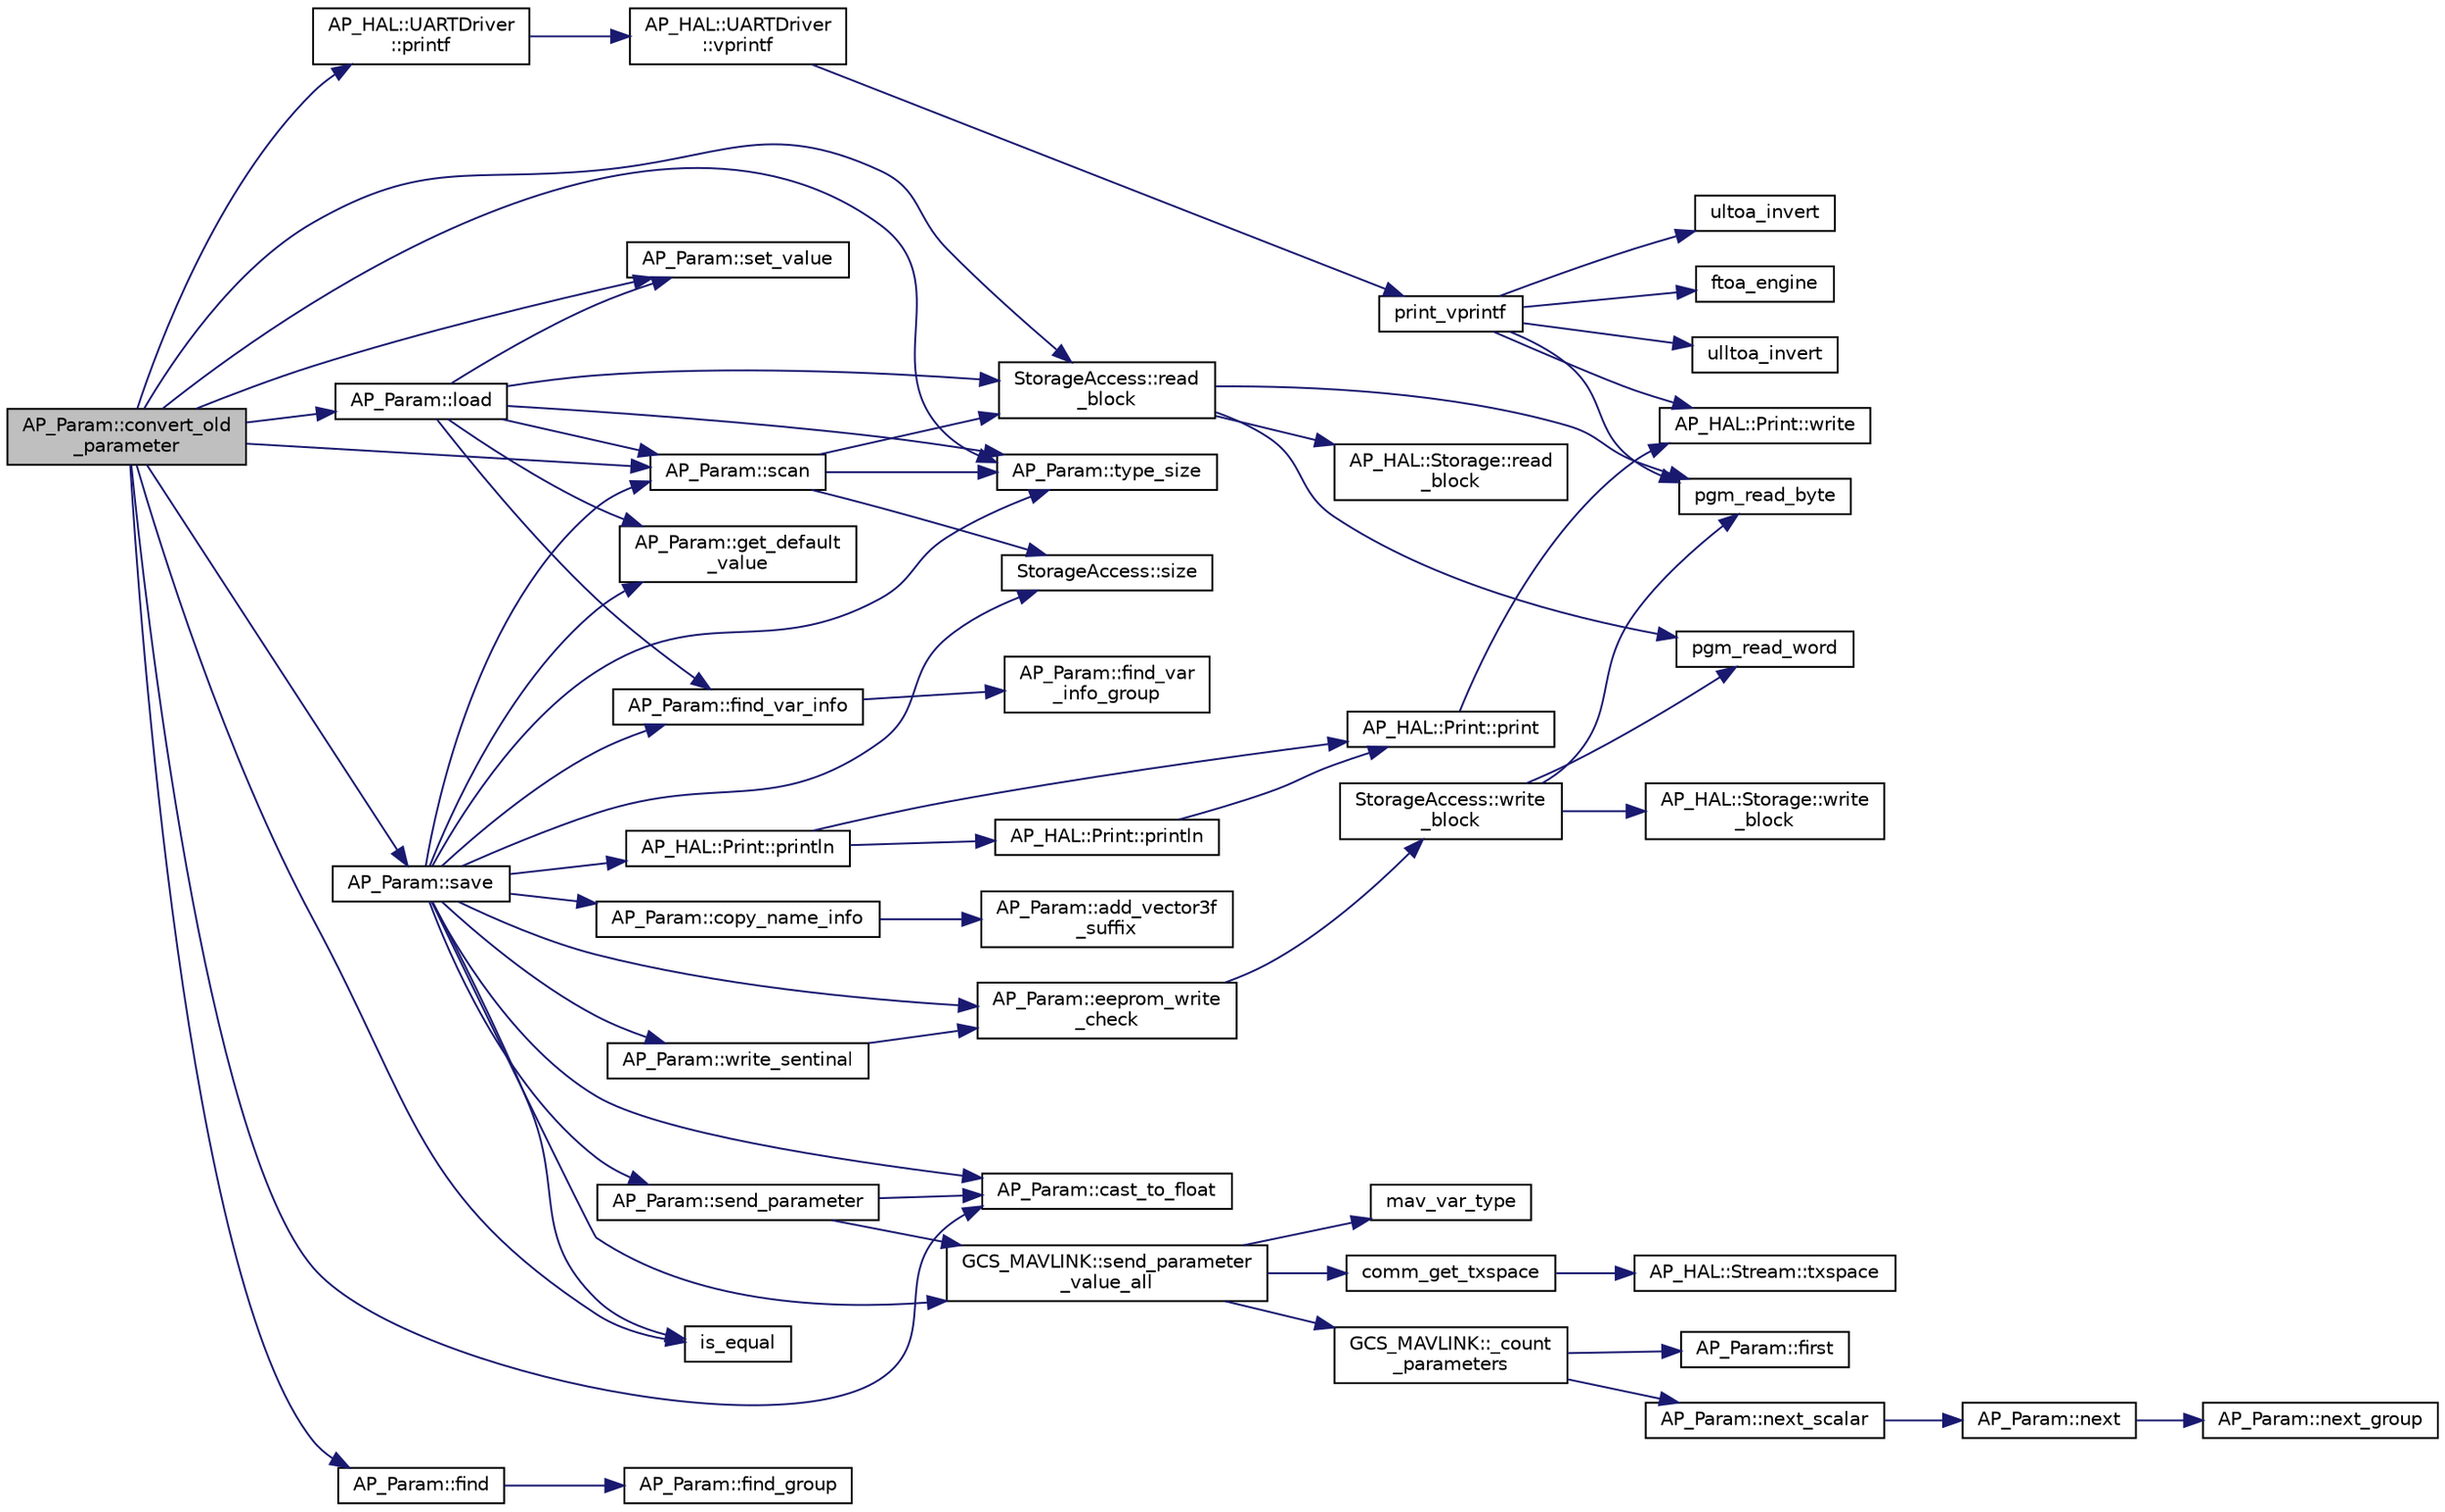 digraph "AP_Param::convert_old_parameter"
{
 // INTERACTIVE_SVG=YES
  edge [fontname="Helvetica",fontsize="10",labelfontname="Helvetica",labelfontsize="10"];
  node [fontname="Helvetica",fontsize="10",shape=record];
  rankdir="LR";
  Node1 [label="AP_Param::convert_old\l_parameter",height=0.2,width=0.4,color="black", fillcolor="grey75", style="filled", fontcolor="black"];
  Node1 -> Node2 [color="midnightblue",fontsize="10",style="solid",fontname="Helvetica"];
  Node2 [label="AP_Param::scan",height=0.2,width=0.4,color="black", fillcolor="white", style="filled",URL="$classAP__Param.html#aa416fb587f072ed8d8039168d122ecb4"];
  Node2 -> Node3 [color="midnightblue",fontsize="10",style="solid",fontname="Helvetica"];
  Node3 [label="StorageAccess::size",height=0.2,width=0.4,color="black", fillcolor="white", style="filled",URL="$classStorageAccess.html#a82088aa568b13d18acc9e41a01fd1f19"];
  Node2 -> Node4 [color="midnightblue",fontsize="10",style="solid",fontname="Helvetica"];
  Node4 [label="StorageAccess::read\l_block",height=0.2,width=0.4,color="black", fillcolor="white", style="filled",URL="$classStorageAccess.html#ab2a8575d541549a15645edc360fdaa91"];
  Node4 -> Node5 [color="midnightblue",fontsize="10",style="solid",fontname="Helvetica"];
  Node5 [label="pgm_read_word",height=0.2,width=0.4,color="black", fillcolor="white", style="filled",URL="$AP__Progmem_8h.html#a9fc333349fa71fdc21a2d5152c5e23a2"];
  Node4 -> Node6 [color="midnightblue",fontsize="10",style="solid",fontname="Helvetica"];
  Node6 [label="pgm_read_byte",height=0.2,width=0.4,color="black", fillcolor="white", style="filled",URL="$AP__Progmem_8h.html#a1514e0408e036062b4af844baaf567da"];
  Node4 -> Node7 [color="midnightblue",fontsize="10",style="solid",fontname="Helvetica"];
  Node7 [label="AP_HAL::Storage::read\l_block",height=0.2,width=0.4,color="black", fillcolor="white", style="filled",URL="$classAP__HAL_1_1Storage.html#a1c3b1e80b0bec7d4bacd3ecbefb3b3f3"];
  Node2 -> Node8 [color="midnightblue",fontsize="10",style="solid",fontname="Helvetica"];
  Node8 [label="AP_Param::type_size",height=0.2,width=0.4,color="black", fillcolor="white", style="filled",URL="$classAP__Param.html#a2e66d023b56a62888747cbfaaef729d9"];
  Node1 -> Node8 [color="midnightblue",fontsize="10",style="solid",fontname="Helvetica"];
  Node1 -> Node4 [color="midnightblue",fontsize="10",style="solid",fontname="Helvetica"];
  Node1 -> Node9 [color="midnightblue",fontsize="10",style="solid",fontname="Helvetica"];
  Node9 [label="AP_Param::find",height=0.2,width=0.4,color="black", fillcolor="white", style="filled",URL="$classAP__Param.html#a3e646a4ec73842265e47d9ccfe0ced9d"];
  Node9 -> Node10 [color="midnightblue",fontsize="10",style="solid",fontname="Helvetica"];
  Node10 [label="AP_Param::find_group",height=0.2,width=0.4,color="black", fillcolor="white", style="filled",URL="$classAP__Param.html#a6849f590567b7e1a475fdca7251d7581"];
  Node1 -> Node11 [color="midnightblue",fontsize="10",style="solid",fontname="Helvetica"];
  Node11 [label="AP_HAL::UARTDriver\l::printf",height=0.2,width=0.4,color="black", fillcolor="white", style="filled",URL="$classAP__HAL_1_1UARTDriver.html#a65c7824b8877f7a2f79365c8ffae8f56"];
  Node11 -> Node12 [color="midnightblue",fontsize="10",style="solid",fontname="Helvetica"];
  Node12 [label="AP_HAL::UARTDriver\l::vprintf",height=0.2,width=0.4,color="black", fillcolor="white", style="filled",URL="$classAP__HAL_1_1UARTDriver.html#aa8abfb6d6641299472c29ac1edde559f"];
  Node12 -> Node13 [color="midnightblue",fontsize="10",style="solid",fontname="Helvetica"];
  Node13 [label="print_vprintf",height=0.2,width=0.4,color="black", fillcolor="white", style="filled",URL="$print__vprintf_8cpp.html#a473b9349f4b086b552a21eb8fe057016"];
  Node13 -> Node14 [color="midnightblue",fontsize="10",style="solid",fontname="Helvetica"];
  Node14 [label="AP_HAL::Print::write",height=0.2,width=0.4,color="black", fillcolor="white", style="filled",URL="$classAP__HAL_1_1Print.html#acc65391952a43334f8f5c9bef341f501"];
  Node13 -> Node15 [color="midnightblue",fontsize="10",style="solid",fontname="Helvetica"];
  Node15 [label="ftoa_engine",height=0.2,width=0.4,color="black", fillcolor="white", style="filled",URL="$ftoa__engine_8cpp.html#a1c28234da8f20b43c85890d4bb452947"];
  Node13 -> Node6 [color="midnightblue",fontsize="10",style="solid",fontname="Helvetica"];
  Node13 -> Node16 [color="midnightblue",fontsize="10",style="solid",fontname="Helvetica"];
  Node16 [label="ulltoa_invert",height=0.2,width=0.4,color="black", fillcolor="white", style="filled",URL="$utoa__invert_8cpp.html#a34926f552460b47c414ec4d83b32815c"];
  Node13 -> Node17 [color="midnightblue",fontsize="10",style="solid",fontname="Helvetica"];
  Node17 [label="ultoa_invert",height=0.2,width=0.4,color="black", fillcolor="white", style="filled",URL="$utoa__invert_8cpp.html#a5d99bba8e697c1e11da489d88fca8559"];
  Node1 -> Node18 [color="midnightblue",fontsize="10",style="solid",fontname="Helvetica"];
  Node18 [label="AP_Param::load",height=0.2,width=0.4,color="black", fillcolor="white", style="filled",URL="$classAP__Param.html#acc7389e0ddc7f46347692a18c43a8d80"];
  Node18 -> Node19 [color="midnightblue",fontsize="10",style="solid",fontname="Helvetica"];
  Node19 [label="AP_Param::find_var_info",height=0.2,width=0.4,color="black", fillcolor="white", style="filled",URL="$classAP__Param.html#a73977187bbbc3ba42e212488e87e63b5"];
  Node19 -> Node20 [color="midnightblue",fontsize="10",style="solid",fontname="Helvetica"];
  Node20 [label="AP_Param::find_var\l_info_group",height=0.2,width=0.4,color="black", fillcolor="white", style="filled",URL="$classAP__Param.html#ac4f13ca0e958e391e915dc68c6e532f1"];
  Node18 -> Node2 [color="midnightblue",fontsize="10",style="solid",fontname="Helvetica"];
  Node18 -> Node21 [color="midnightblue",fontsize="10",style="solid",fontname="Helvetica"];
  Node21 [label="AP_Param::set_value",height=0.2,width=0.4,color="black", fillcolor="white", style="filled",URL="$classAP__Param.html#acd4b14f793c37f162e298761d2155ca6"];
  Node18 -> Node22 [color="midnightblue",fontsize="10",style="solid",fontname="Helvetica"];
  Node22 [label="AP_Param::get_default\l_value",height=0.2,width=0.4,color="black", fillcolor="white", style="filled",URL="$classAP__Param.html#a1f6efebd94bc8bfd16db8d73ad3018c6"];
  Node18 -> Node4 [color="midnightblue",fontsize="10",style="solid",fontname="Helvetica"];
  Node18 -> Node8 [color="midnightblue",fontsize="10",style="solid",fontname="Helvetica"];
  Node1 -> Node23 [color="midnightblue",fontsize="10",style="solid",fontname="Helvetica"];
  Node23 [label="AP_Param::save",height=0.2,width=0.4,color="black", fillcolor="white", style="filled",URL="$classAP__Param.html#ae498713a1575d30e9a10507d76c15e86"];
  Node23 -> Node19 [color="midnightblue",fontsize="10",style="solid",fontname="Helvetica"];
  Node23 -> Node24 [color="midnightblue",fontsize="10",style="solid",fontname="Helvetica"];
  Node24 [label="AP_Param::copy_name_info",height=0.2,width=0.4,color="black", fillcolor="white", style="filled",URL="$classAP__Param.html#ab68409b7070b7dc08b675b07070c434a"];
  Node24 -> Node25 [color="midnightblue",fontsize="10",style="solid",fontname="Helvetica"];
  Node25 [label="AP_Param::add_vector3f\l_suffix",height=0.2,width=0.4,color="black", fillcolor="white", style="filled",URL="$classAP__Param.html#ac04c57cce74e7794939c5b0bbb12fbd5"];
  Node23 -> Node2 [color="midnightblue",fontsize="10",style="solid",fontname="Helvetica"];
  Node23 -> Node26 [color="midnightblue",fontsize="10",style="solid",fontname="Helvetica"];
  Node26 [label="AP_Param::eeprom_write\l_check",height=0.2,width=0.4,color="black", fillcolor="white", style="filled",URL="$classAP__Param.html#a6522413a505d2cc1fec14e2a735bb4ac"];
  Node26 -> Node27 [color="midnightblue",fontsize="10",style="solid",fontname="Helvetica"];
  Node27 [label="StorageAccess::write\l_block",height=0.2,width=0.4,color="black", fillcolor="white", style="filled",URL="$classStorageAccess.html#aa527b50188a7138b173defe07b9b7bf6"];
  Node27 -> Node5 [color="midnightblue",fontsize="10",style="solid",fontname="Helvetica"];
  Node27 -> Node6 [color="midnightblue",fontsize="10",style="solid",fontname="Helvetica"];
  Node27 -> Node28 [color="midnightblue",fontsize="10",style="solid",fontname="Helvetica"];
  Node28 [label="AP_HAL::Storage::write\l_block",height=0.2,width=0.4,color="black", fillcolor="white", style="filled",URL="$classAP__HAL_1_1Storage.html#a9de79ab93ea4374bd3d1583e28620d2e"];
  Node23 -> Node8 [color="midnightblue",fontsize="10",style="solid",fontname="Helvetica"];
  Node23 -> Node29 [color="midnightblue",fontsize="10",style="solid",fontname="Helvetica"];
  Node29 [label="AP_Param::send_parameter",height=0.2,width=0.4,color="black", fillcolor="white", style="filled",URL="$classAP__Param.html#a9cc9b6e6283e31555ea28d8e33580d61"];
  Node29 -> Node30 [color="midnightblue",fontsize="10",style="solid",fontname="Helvetica"];
  Node30 [label="GCS_MAVLINK::send_parameter\l_value_all",height=0.2,width=0.4,color="black", fillcolor="white", style="filled",URL="$classGCS__MAVLINK.html#a1b0f7429c8fb152e17cd5fc0ff0d9267"];
  Node30 -> Node31 [color="midnightblue",fontsize="10",style="solid",fontname="Helvetica"];
  Node31 [label="comm_get_txspace",height=0.2,width=0.4,color="black", fillcolor="white", style="filled",URL="$GCS__MAVLink_8cpp.html#a2a0fd455fd37f642e9eb67373a14b7d9"];
  Node31 -> Node32 [color="midnightblue",fontsize="10",style="solid",fontname="Helvetica"];
  Node32 [label="AP_HAL::Stream::txspace",height=0.2,width=0.4,color="black", fillcolor="white", style="filled",URL="$classAP__HAL_1_1Stream.html#a7028834212873394e906bcaf7f4a06b3"];
  Node30 -> Node33 [color="midnightblue",fontsize="10",style="solid",fontname="Helvetica"];
  Node33 [label="mav_var_type",height=0.2,width=0.4,color="black", fillcolor="white", style="filled",URL="$GCS__MAVLink_8cpp.html#a4952a82a239f8f856c59724eb66847a2"];
  Node30 -> Node34 [color="midnightblue",fontsize="10",style="solid",fontname="Helvetica"];
  Node34 [label="GCS_MAVLINK::_count\l_parameters",height=0.2,width=0.4,color="black", fillcolor="white", style="filled",URL="$classGCS__MAVLINK.html#a8b3f812eeae85cfbd01cfb8df44d5f58",tooltip="so that we can report to a GCS the number of parameters it should "];
  Node34 -> Node35 [color="midnightblue",fontsize="10",style="solid",fontname="Helvetica"];
  Node35 [label="AP_Param::first",height=0.2,width=0.4,color="black", fillcolor="white", style="filled",URL="$classAP__Param.html#adc0c44f152f0e3cbb12703b2a58d8f6b"];
  Node34 -> Node36 [color="midnightblue",fontsize="10",style="solid",fontname="Helvetica"];
  Node36 [label="AP_Param::next_scalar",height=0.2,width=0.4,color="black", fillcolor="white", style="filled",URL="$classAP__Param.html#a8cf8477edefdb6a0b2173d8229894173"];
  Node36 -> Node37 [color="midnightblue",fontsize="10",style="solid",fontname="Helvetica"];
  Node37 [label="AP_Param::next",height=0.2,width=0.4,color="black", fillcolor="white", style="filled",URL="$classAP__Param.html#ae329f47d0829a6ca578562fbec2d7383"];
  Node37 -> Node38 [color="midnightblue",fontsize="10",style="solid",fontname="Helvetica"];
  Node38 [label="AP_Param::next_group",height=0.2,width=0.4,color="black", fillcolor="white", style="filled",URL="$classAP__Param.html#aa08d36b650929da8d030137ca3dda5b2"];
  Node29 -> Node39 [color="midnightblue",fontsize="10",style="solid",fontname="Helvetica"];
  Node39 [label="AP_Param::cast_to_float",height=0.2,width=0.4,color="black", fillcolor="white", style="filled",URL="$classAP__Param.html#a26425dbb8c97b3d4cfc786663eeaeb8f",tooltip="cast a variable to a float given its type "];
  Node23 -> Node39 [color="midnightblue",fontsize="10",style="solid",fontname="Helvetica"];
  Node23 -> Node22 [color="midnightblue",fontsize="10",style="solid",fontname="Helvetica"];
  Node23 -> Node40 [color="midnightblue",fontsize="10",style="solid",fontname="Helvetica"];
  Node40 [label="is_equal",height=0.2,width=0.4,color="black", fillcolor="white", style="filled",URL="$AP__Math_8h.html#acedd05d9f5ab6f2878991cc684e17c18"];
  Node23 -> Node30 [color="midnightblue",fontsize="10",style="solid",fontname="Helvetica"];
  Node23 -> Node3 [color="midnightblue",fontsize="10",style="solid",fontname="Helvetica"];
  Node23 -> Node41 [color="midnightblue",fontsize="10",style="solid",fontname="Helvetica"];
  Node41 [label="AP_HAL::Print::println",height=0.2,width=0.4,color="black", fillcolor="white", style="filled",URL="$classAP__HAL_1_1Print.html#ad337ce3f7977411b7d34d47a51e5737e"];
  Node41 -> Node42 [color="midnightblue",fontsize="10",style="solid",fontname="Helvetica"];
  Node42 [label="AP_HAL::Print::print",height=0.2,width=0.4,color="black", fillcolor="white", style="filled",URL="$classAP__HAL_1_1Print.html#acfe80773011eb17dfb52c2fba517a093"];
  Node42 -> Node14 [color="midnightblue",fontsize="10",style="solid",fontname="Helvetica"];
  Node41 -> Node43 [color="midnightblue",fontsize="10",style="solid",fontname="Helvetica"];
  Node43 [label="AP_HAL::Print::println",height=0.2,width=0.4,color="black", fillcolor="white", style="filled",URL="$classAP__HAL_1_1Print.html#a169b128f9e22f0c15883768f580541a2"];
  Node43 -> Node42 [color="midnightblue",fontsize="10",style="solid",fontname="Helvetica"];
  Node23 -> Node44 [color="midnightblue",fontsize="10",style="solid",fontname="Helvetica"];
  Node44 [label="AP_Param::write_sentinal",height=0.2,width=0.4,color="black", fillcolor="white", style="filled",URL="$classAP__Param.html#a78d8d68e7edc6732df3c3fdc81dc0869"];
  Node44 -> Node26 [color="midnightblue",fontsize="10",style="solid",fontname="Helvetica"];
  Node1 -> Node39 [color="midnightblue",fontsize="10",style="solid",fontname="Helvetica"];
  Node1 -> Node40 [color="midnightblue",fontsize="10",style="solid",fontname="Helvetica"];
  Node1 -> Node21 [color="midnightblue",fontsize="10",style="solid",fontname="Helvetica"];
}
